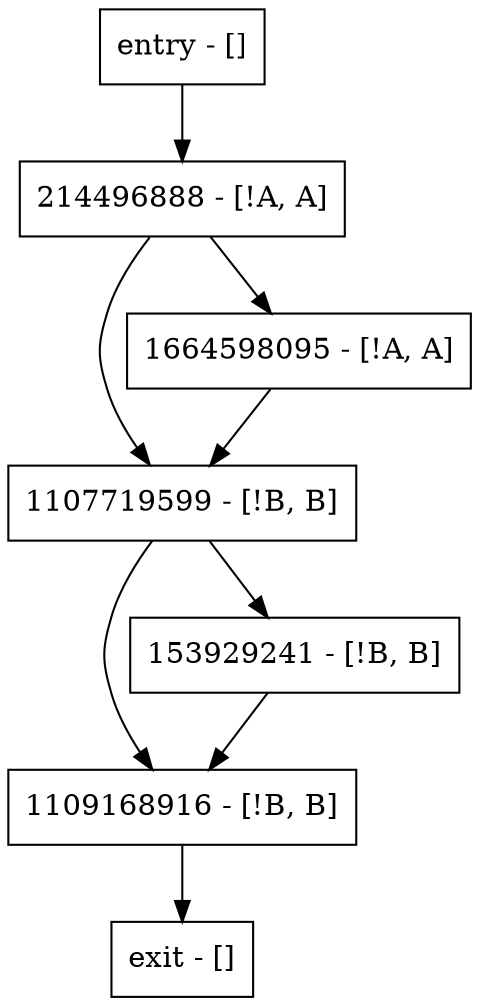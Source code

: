 digraph main {
node [shape=record];
1109168916 [label="1109168916 - [!B, B]"];
entry [label="entry - []"];
exit [label="exit - []"];
1107719599 [label="1107719599 - [!B, B]"];
1664598095 [label="1664598095 - [!A, A]"];
153929241 [label="153929241 - [!B, B]"];
214496888 [label="214496888 - [!A, A]"];
entry;
exit;
1109168916 -> exit;
entry -> 214496888;
1107719599 -> 1109168916;
1107719599 -> 153929241;
1664598095 -> 1107719599;
153929241 -> 1109168916;
214496888 -> 1107719599;
214496888 -> 1664598095;
}

